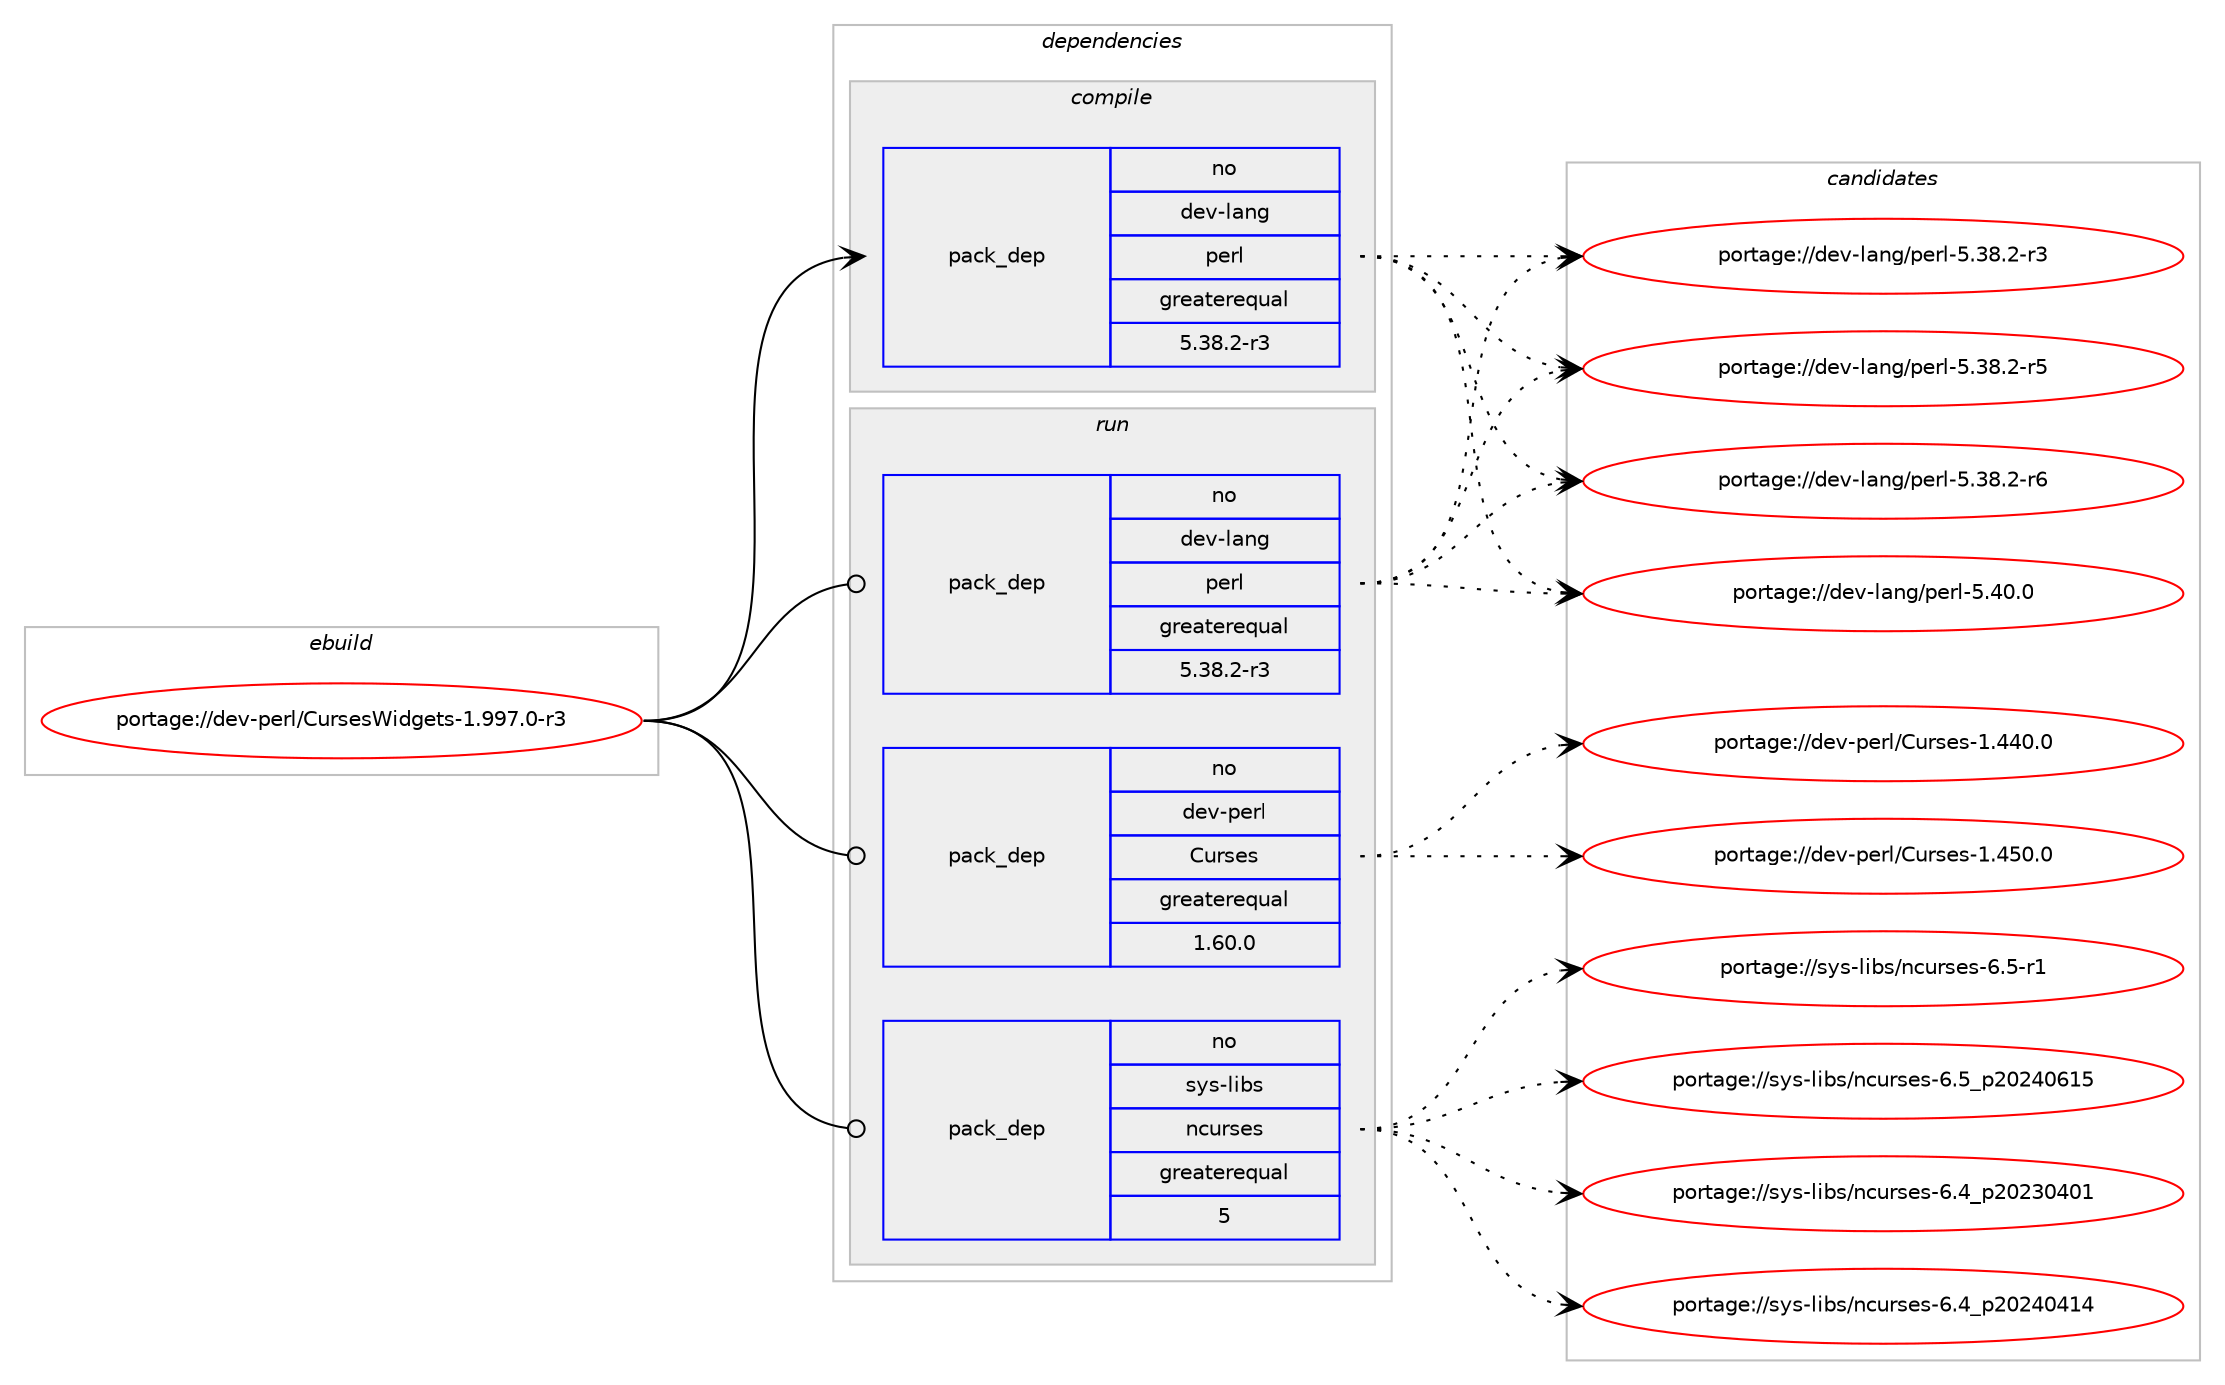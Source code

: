 digraph prolog {

# *************
# Graph options
# *************

newrank=true;
concentrate=true;
compound=true;
graph [rankdir=LR,fontname=Helvetica,fontsize=10,ranksep=1.5];#, ranksep=2.5, nodesep=0.2];
edge  [arrowhead=vee];
node  [fontname=Helvetica,fontsize=10];

# **********
# The ebuild
# **********

subgraph cluster_leftcol {
color=gray;
rank=same;
label=<<i>ebuild</i>>;
id [label="portage://dev-perl/CursesWidgets-1.997.0-r3", color=red, width=4, href="../dev-perl/CursesWidgets-1.997.0-r3.svg"];
}

# ****************
# The dependencies
# ****************

subgraph cluster_midcol {
color=gray;
label=<<i>dependencies</i>>;
subgraph cluster_compile {
fillcolor="#eeeeee";
style=filled;
label=<<i>compile</i>>;
subgraph pack34013 {
dependency64106 [label=<<TABLE BORDER="0" CELLBORDER="1" CELLSPACING="0" CELLPADDING="4" WIDTH="220"><TR><TD ROWSPAN="6" CELLPADDING="30">pack_dep</TD></TR><TR><TD WIDTH="110">no</TD></TR><TR><TD>dev-lang</TD></TR><TR><TD>perl</TD></TR><TR><TD>greaterequal</TD></TR><TR><TD>5.38.2-r3</TD></TR></TABLE>>, shape=none, color=blue];
}
id:e -> dependency64106:w [weight=20,style="solid",arrowhead="vee"];
}
subgraph cluster_compileandrun {
fillcolor="#eeeeee";
style=filled;
label=<<i>compile and run</i>>;
}
subgraph cluster_run {
fillcolor="#eeeeee";
style=filled;
label=<<i>run</i>>;
subgraph pack34014 {
dependency64107 [label=<<TABLE BORDER="0" CELLBORDER="1" CELLSPACING="0" CELLPADDING="4" WIDTH="220"><TR><TD ROWSPAN="6" CELLPADDING="30">pack_dep</TD></TR><TR><TD WIDTH="110">no</TD></TR><TR><TD>dev-lang</TD></TR><TR><TD>perl</TD></TR><TR><TD>greaterequal</TD></TR><TR><TD>5.38.2-r3</TD></TR></TABLE>>, shape=none, color=blue];
}
id:e -> dependency64107:w [weight=20,style="solid",arrowhead="odot"];
# *** BEGIN UNKNOWN DEPENDENCY TYPE (TODO) ***
# id -> package_dependency(portage://dev-perl/CursesWidgets-1.997.0-r3,run,no,dev-lang,perl,none,[,,],any_same_slot,[])
# *** END UNKNOWN DEPENDENCY TYPE (TODO) ***

subgraph pack34015 {
dependency64108 [label=<<TABLE BORDER="0" CELLBORDER="1" CELLSPACING="0" CELLPADDING="4" WIDTH="220"><TR><TD ROWSPAN="6" CELLPADDING="30">pack_dep</TD></TR><TR><TD WIDTH="110">no</TD></TR><TR><TD>dev-perl</TD></TR><TR><TD>Curses</TD></TR><TR><TD>greaterequal</TD></TR><TR><TD>1.60.0</TD></TR></TABLE>>, shape=none, color=blue];
}
id:e -> dependency64108:w [weight=20,style="solid",arrowhead="odot"];
subgraph pack34016 {
dependency64109 [label=<<TABLE BORDER="0" CELLBORDER="1" CELLSPACING="0" CELLPADDING="4" WIDTH="220"><TR><TD ROWSPAN="6" CELLPADDING="30">pack_dep</TD></TR><TR><TD WIDTH="110">no</TD></TR><TR><TD>sys-libs</TD></TR><TR><TD>ncurses</TD></TR><TR><TD>greaterequal</TD></TR><TR><TD>5</TD></TR></TABLE>>, shape=none, color=blue];
}
id:e -> dependency64109:w [weight=20,style="solid",arrowhead="odot"];
}
}

# **************
# The candidates
# **************

subgraph cluster_choices {
rank=same;
color=gray;
label=<<i>candidates</i>>;

subgraph choice34013 {
color=black;
nodesep=1;
choice100101118451089711010347112101114108455346515646504511451 [label="portage://dev-lang/perl-5.38.2-r3", color=red, width=4,href="../dev-lang/perl-5.38.2-r3.svg"];
choice100101118451089711010347112101114108455346515646504511453 [label="portage://dev-lang/perl-5.38.2-r5", color=red, width=4,href="../dev-lang/perl-5.38.2-r5.svg"];
choice100101118451089711010347112101114108455346515646504511454 [label="portage://dev-lang/perl-5.38.2-r6", color=red, width=4,href="../dev-lang/perl-5.38.2-r6.svg"];
choice10010111845108971101034711210111410845534652484648 [label="portage://dev-lang/perl-5.40.0", color=red, width=4,href="../dev-lang/perl-5.40.0.svg"];
dependency64106:e -> choice100101118451089711010347112101114108455346515646504511451:w [style=dotted,weight="100"];
dependency64106:e -> choice100101118451089711010347112101114108455346515646504511453:w [style=dotted,weight="100"];
dependency64106:e -> choice100101118451089711010347112101114108455346515646504511454:w [style=dotted,weight="100"];
dependency64106:e -> choice10010111845108971101034711210111410845534652484648:w [style=dotted,weight="100"];
}
subgraph choice34014 {
color=black;
nodesep=1;
choice100101118451089711010347112101114108455346515646504511451 [label="portage://dev-lang/perl-5.38.2-r3", color=red, width=4,href="../dev-lang/perl-5.38.2-r3.svg"];
choice100101118451089711010347112101114108455346515646504511453 [label="portage://dev-lang/perl-5.38.2-r5", color=red, width=4,href="../dev-lang/perl-5.38.2-r5.svg"];
choice100101118451089711010347112101114108455346515646504511454 [label="portage://dev-lang/perl-5.38.2-r6", color=red, width=4,href="../dev-lang/perl-5.38.2-r6.svg"];
choice10010111845108971101034711210111410845534652484648 [label="portage://dev-lang/perl-5.40.0", color=red, width=4,href="../dev-lang/perl-5.40.0.svg"];
dependency64107:e -> choice100101118451089711010347112101114108455346515646504511451:w [style=dotted,weight="100"];
dependency64107:e -> choice100101118451089711010347112101114108455346515646504511453:w [style=dotted,weight="100"];
dependency64107:e -> choice100101118451089711010347112101114108455346515646504511454:w [style=dotted,weight="100"];
dependency64107:e -> choice10010111845108971101034711210111410845534652484648:w [style=dotted,weight="100"];
}
subgraph choice34015 {
color=black;
nodesep=1;
choice1001011184511210111410847671171141151011154549465252484648 [label="portage://dev-perl/Curses-1.440.0", color=red, width=4,href="../dev-perl/Curses-1.440.0.svg"];
choice1001011184511210111410847671171141151011154549465253484648 [label="portage://dev-perl/Curses-1.450.0", color=red, width=4,href="../dev-perl/Curses-1.450.0.svg"];
dependency64108:e -> choice1001011184511210111410847671171141151011154549465252484648:w [style=dotted,weight="100"];
dependency64108:e -> choice1001011184511210111410847671171141151011154549465253484648:w [style=dotted,weight="100"];
}
subgraph choice34016 {
color=black;
nodesep=1;
choice1151211154510810598115471109911711411510111545544652951125048505148524849 [label="portage://sys-libs/ncurses-6.4_p20230401", color=red, width=4,href="../sys-libs/ncurses-6.4_p20230401.svg"];
choice1151211154510810598115471109911711411510111545544652951125048505248524952 [label="portage://sys-libs/ncurses-6.4_p20240414", color=red, width=4,href="../sys-libs/ncurses-6.4_p20240414.svg"];
choice11512111545108105981154711099117114115101115455446534511449 [label="portage://sys-libs/ncurses-6.5-r1", color=red, width=4,href="../sys-libs/ncurses-6.5-r1.svg"];
choice1151211154510810598115471109911711411510111545544653951125048505248544953 [label="portage://sys-libs/ncurses-6.5_p20240615", color=red, width=4,href="../sys-libs/ncurses-6.5_p20240615.svg"];
dependency64109:e -> choice1151211154510810598115471109911711411510111545544652951125048505148524849:w [style=dotted,weight="100"];
dependency64109:e -> choice1151211154510810598115471109911711411510111545544652951125048505248524952:w [style=dotted,weight="100"];
dependency64109:e -> choice11512111545108105981154711099117114115101115455446534511449:w [style=dotted,weight="100"];
dependency64109:e -> choice1151211154510810598115471109911711411510111545544653951125048505248544953:w [style=dotted,weight="100"];
}
}

}
